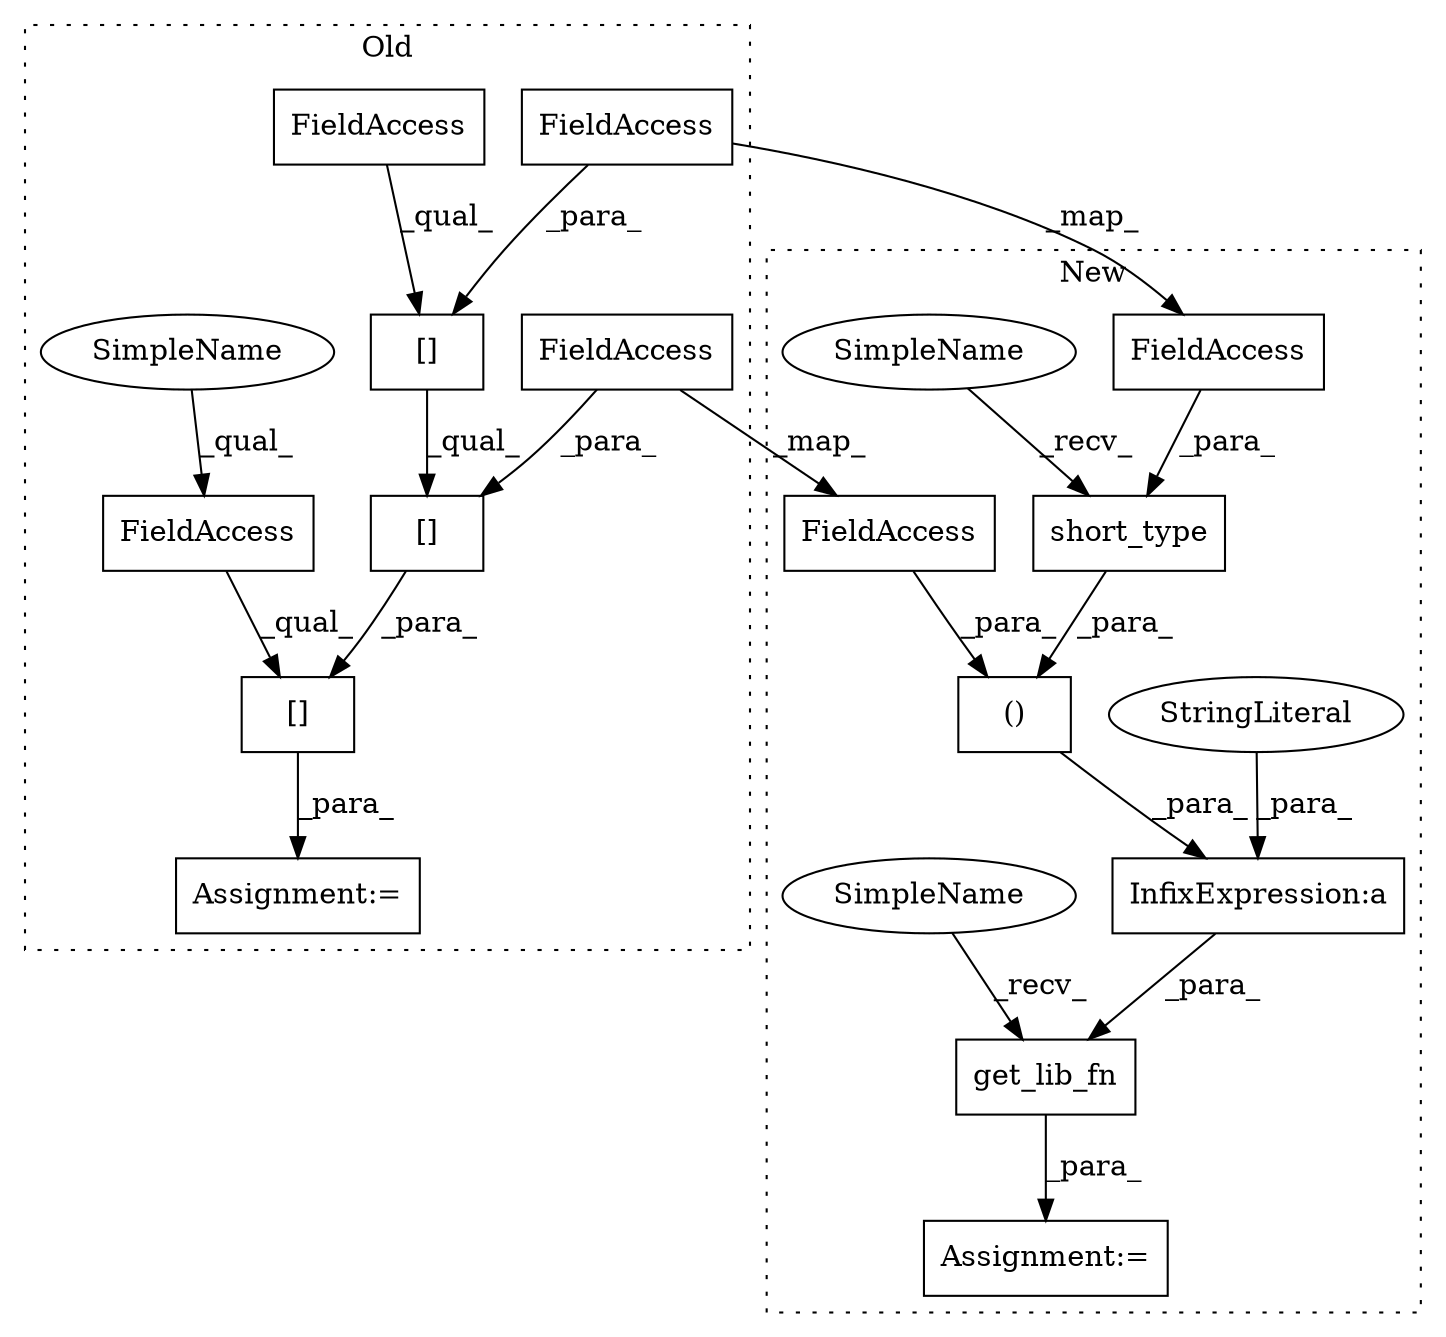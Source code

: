 digraph G {
subgraph cluster0 {
1 [label="[]" a="2" s="2087,2150" l="13,1" shape="box"];
5 [label="FieldAccess" a="22" s="2087" l="12" shape="box"];
6 [label="[]" a="2" s="2100,2149" l="36,1" shape="box"];
10 [label="FieldAccess" a="22" s="2136" l="13" shape="box"];
11 [label="[]" a="2" s="2100,2134" l="21,1" shape="box"];
12 [label="FieldAccess" a="22" s="2100" l="20" shape="box"];
13 [label="FieldAccess" a="22" s="2121" l="13" shape="box"];
16 [label="Assignment:=" a="7" s="2086" l="1" shape="box"];
17 [label="SimpleName" a="42" s="2087" l="3" shape="ellipse"];
label = "Old";
style="dotted";
}
subgraph cluster1 {
2 [label="short_type" a="32" s="1144,1168" l="11,1" shape="box"];
3 [label="()" a="106" s="1138" l="57" shape="box"];
4 [label="InfixExpression:a" a="27" s="1130" l="8" shape="box"];
7 [label="StringLiteral" a="45" s="1111" l="19" shape="ellipse"];
8 [label="get_lib_fn" a="32" s="1100,1195" l="11,2" shape="box"];
9 [label="FieldAccess" a="22" s="1182" l="13" shape="box"];
14 [label="FieldAccess" a="22" s="1155" l="13" shape="box"];
15 [label="Assignment:=" a="7" s="1093" l="1" shape="box"];
18 [label="SimpleName" a="42" s="1138" l="5" shape="ellipse"];
19 [label="SimpleName" a="42" s="1094" l="5" shape="ellipse"];
label = "New";
style="dotted";
}
1 -> 16 [label="_para_"];
2 -> 3 [label="_para_"];
3 -> 4 [label="_para_"];
4 -> 8 [label="_para_"];
5 -> 1 [label="_qual_"];
6 -> 1 [label="_para_"];
7 -> 4 [label="_para_"];
8 -> 15 [label="_para_"];
9 -> 3 [label="_para_"];
10 -> 6 [label="_para_"];
10 -> 9 [label="_map_"];
11 -> 6 [label="_qual_"];
12 -> 11 [label="_qual_"];
13 -> 14 [label="_map_"];
13 -> 11 [label="_para_"];
14 -> 2 [label="_para_"];
17 -> 5 [label="_qual_"];
18 -> 2 [label="_recv_"];
19 -> 8 [label="_recv_"];
}